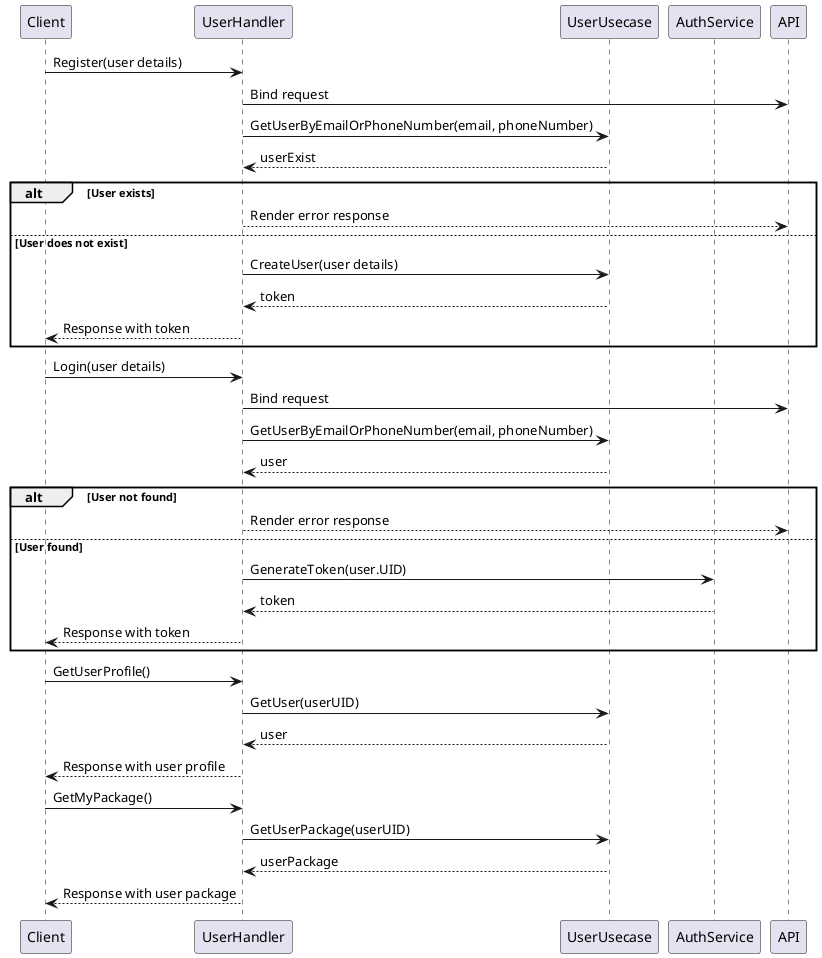@startuml
participant Client
participant UserHandler
participant UserUsecase
participant AuthService
participant API

Client -> UserHandler: Register(user details)
UserHandler -> API: Bind request
UserHandler -> UserUsecase: GetUserByEmailOrPhoneNumber(email, phoneNumber)
UserUsecase --> UserHandler: userExist
alt User exists
    UserHandler --> API: Render error response
else User does not exist
    UserHandler -> UserUsecase: CreateUser(user details)
    UserUsecase --> UserHandler: token
    UserHandler --> Client: Response with token
end

Client -> UserHandler: Login(user details)
UserHandler -> API: Bind request
UserHandler -> UserUsecase: GetUserByEmailOrPhoneNumber(email, phoneNumber)
UserUsecase --> UserHandler: user
alt User not found
    UserHandler --> API: Render error response
else User found
    UserHandler -> AuthService: GenerateToken(user.UID)
    AuthService --> UserHandler: token
    UserHandler --> Client: Response with token
end

Client -> UserHandler: GetUserProfile()
UserHandler -> UserUsecase: GetUser(userUID)
UserUsecase --> UserHandler: user
UserHandler --> Client: Response with user profile

Client -> UserHandler: GetMyPackage()
UserHandler -> UserUsecase: GetUserPackage(userUID)
UserUsecase --> UserHandler: userPackage
UserHandler --> Client: Response with user package
@enduml